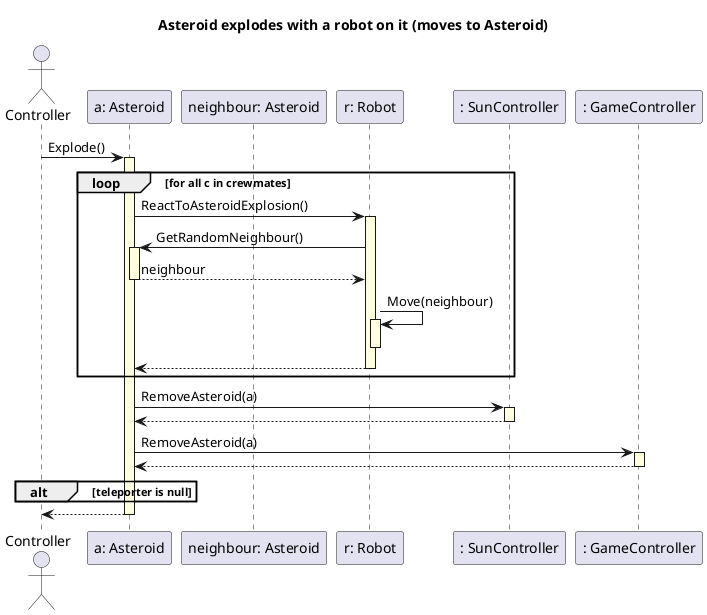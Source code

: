 @startuml
skinparam SequenceLifeLineBackgroundColor LightYellow

title "Asteroid explodes with a robot on it (moves to Asteroid)"

actor Controller as C

participant "a: Asteroid" as a
participant "neighbour: Asteroid" as neighbour
participant "r: Robot" as r
participant ": SunController" as sun
participant ": GameController" as game

C -> a ++ : Explode()

loop for all c in crewmates

    a -> r ++ : ReactToAsteroidExplosion() 
        r -> a ++ : GetRandomNeighbour()
        return neighbour
        r -> r ++ : Move(neighbour)
        deactivate r
    r --> a --

end

a -> sun ++ : RemoveAsteroid(a)
sun --> a --

a -> game ++ : RemoveAsteroid(a)
game --> a --

alt teleporter is null
end

a --> C --

@enduml